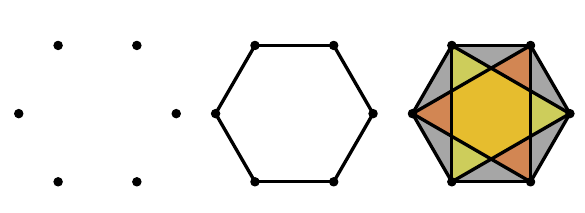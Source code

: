 \documentclass[crop,tikz]{standalone}
\usepackage{pgf,tikz}
\usepackage{mathrsfs}
\usetikzlibrary{arrows}
\pagestyle{empty}
\begin{document}
\definecolor{ffffqq}{rgb}{1.,1.,0.}
\definecolor{ffwwqq}{rgb}{1.,0.4,0.}
\begin{tikzpicture}[line cap=round,line join=round,>=triangle 45,x=1.0cm,y=1.0cm]
\clip(3.262,-0.388) rectangle (10.69,2.309);
\fill[fill=black,fill opacity=0.35] (9.,0.) -- (10.,0.) -- (10.5,0.866) -- (10.,1.732) -- (9.,1.732) -- (8.5,0.866) -- cycle;
\fill[color=ffwwqq,fill=ffwwqq,fill opacity=0.5] (10.,1.732) -- (8.5,0.866) -- (10.,0.) -- cycle;
\fill[color=ffffqq,fill=ffffqq,fill opacity=0.45] (9.,1.732) -- (9.,0.) -- (10.5,0.866) -- cycle;
\draw [line width=1.2pt] (6.5,0.)-- (7.5,0.);
\draw [line width=1.2pt] (7.5,0.)-- (8.,0.866);
\draw [line width=1.2pt] (8.,0.866)-- (7.5,1.732);
\draw [line width=1.2pt] (7.5,1.732)-- (6.5,1.732);
\draw [line width=1.2pt] (6.5,1.732)-- (6.,0.866);
\draw [line width=1.2pt] (6.,0.866)-- (6.5,0.);
\draw [line width=1.2pt] (9.,0.)-- (10.,0.);
\draw [line width=1.2pt] (10.,0.)-- (10.5,0.866);
\draw [line width=1.2pt] (10.5,0.866)-- (10.,1.732);
\draw [line width=1.2pt] (10.,1.732)-- (9.,1.732);
\draw [line width=1.2pt] (9.,1.732)-- (8.5,0.866);
\draw [line width=1.2pt] (8.5,0.866)-- (9.,0.);
\draw [line width=1.2pt] (9.,1.732)-- (9.,0.);
\draw [line width=1.2pt] (9.,1.732)-- (10.5,0.866);
\draw [line width=1.2pt] (10.5,0.866)-- (9.,0.);
\draw [line width=1.2pt] (8.5,0.866)-- (10.,0.);
\draw [line width=1.2pt] (10.,0.)-- (10.,1.732);
\draw [line width=1.2pt] (10.,1.732)-- (8.5,0.866);
\begin{scriptsize}
\draw [fill=black] (4.,0.) circle (1.5pt);
\draw [fill=black] (5.,0.) circle (1.5pt);
\draw [fill=black] (5.5,0.866) circle (1.5pt);
\draw [fill=black] (5.,1.732) circle (1.5pt);
\draw [fill=black] (4.,1.732) circle (1.5pt);
\draw [fill=black] (3.5,0.866) circle (1.5pt);
\draw [fill=black] (6.5,0.) circle (1.5pt);
\draw [fill=black] (7.5,0.) circle (1.5pt);
\draw [fill=black] (8.,0.866) circle (1.5pt);
\draw [fill=black] (7.5,1.732) circle (1.5pt);
\draw [fill=black] (6.5,1.732) circle (1.5pt);
\draw [fill=black] (6.,0.866) circle (1.5pt);
\draw [fill=black] (9.,0.) circle (1.5pt);
\draw [fill=black] (10.,0.) circle (1.5pt);
\draw [fill=black] (10.5,0.866) circle (1.5pt);
\draw [fill=black] (10.,1.732) circle (1.5pt);
\draw [fill=black] (9.,1.732) circle (1.5pt);
\draw [fill=black] (8.5,0.866) circle (1.5pt);
\end{scriptsize}
\end{tikzpicture}
\end{document}
